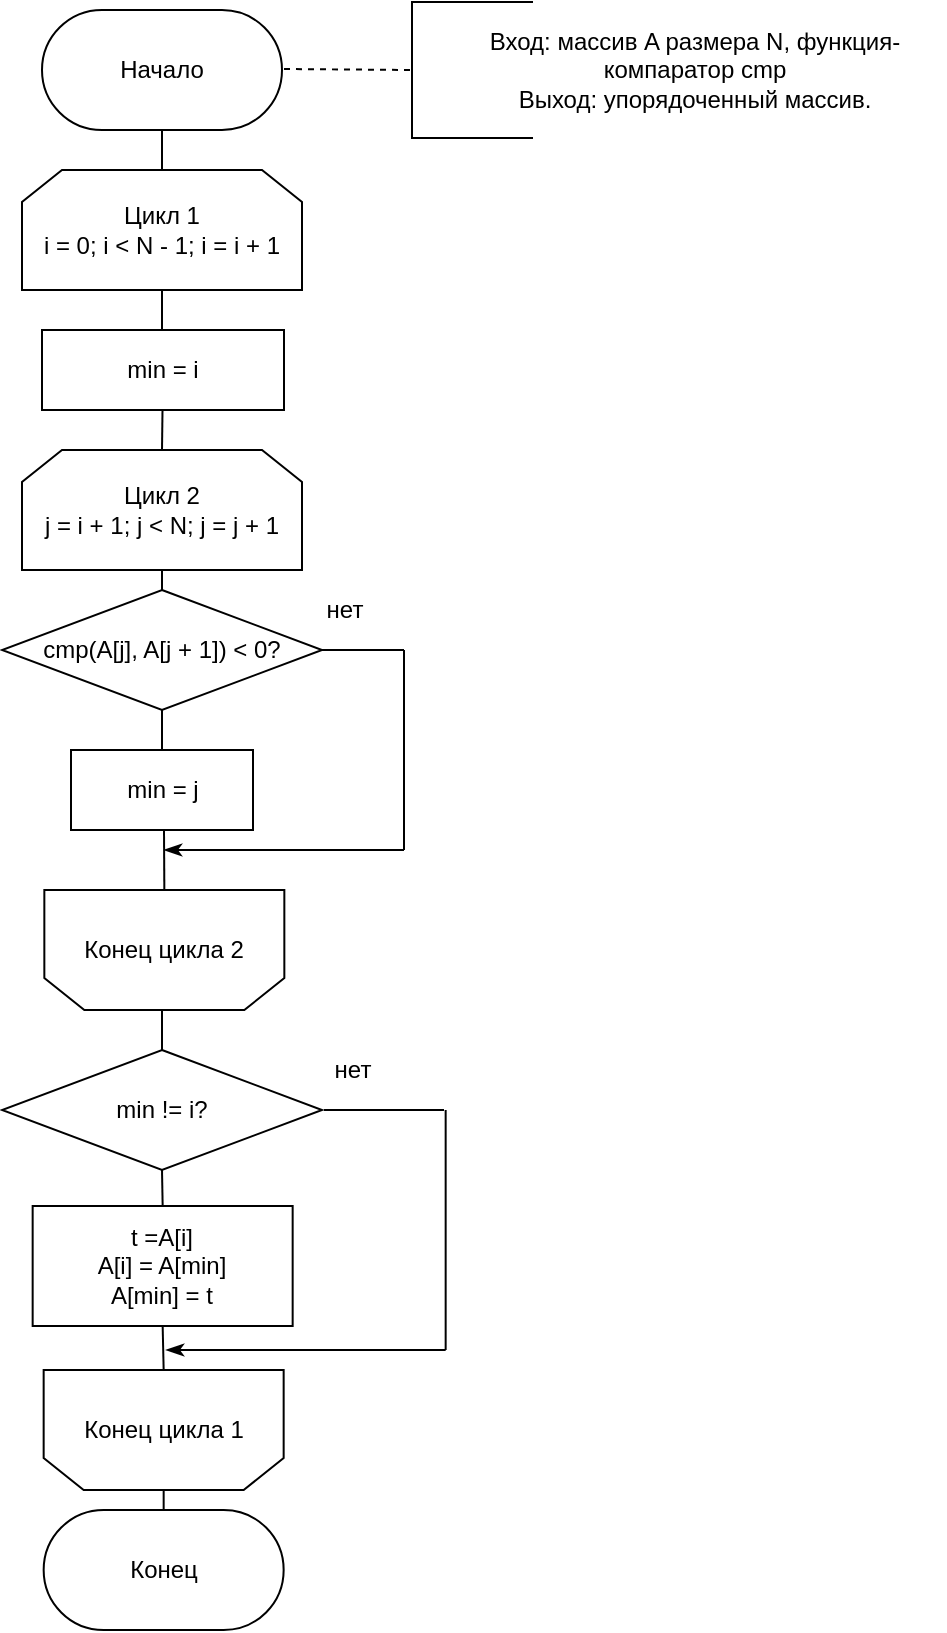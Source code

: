 <mxfile version="15.2.7" type="device"><diagram id="PKrw68s-FcHz-RrZCr9i" name="Page-1"><mxGraphModel dx="1024" dy="592" grid="1" gridSize="10" guides="1" tooltips="1" connect="1" arrows="1" fold="1" page="1" pageScale="1" pageWidth="827" pageHeight="1169" math="0" shadow="0"><root><mxCell id="0"/><mxCell id="1" parent="0"/><mxCell id="Gvd8Ezxa3fLg7O33Pl0G-1" value="Начало" style="rounded=1;whiteSpace=wrap;html=1;arcSize=50;" parent="1" vertex="1"><mxGeometry x="319" y="330" width="120" height="60" as="geometry"/></mxCell><mxCell id="Gvd8Ezxa3fLg7O33Pl0G-6" value="Вход: массив A размера N, функция-компаратор cmp&lt;br&gt;Выход: упорядоченный массив." style="text;html=1;strokeColor=none;fillColor=none;align=center;verticalAlign=middle;whiteSpace=wrap;rounded=0;" parent="1" vertex="1"><mxGeometry x="520" y="340" width="250.5" height="40" as="geometry"/></mxCell><mxCell id="Gvd8Ezxa3fLg7O33Pl0G-21" value="Цикл 1&lt;br&gt;i = 0; i &amp;lt; N - 1; i = i + 1" style="shape=loopLimit;whiteSpace=wrap;html=1;" parent="1" vertex="1"><mxGeometry x="309" y="410" width="140" height="60" as="geometry"/></mxCell><mxCell id="Gvd8Ezxa3fLg7O33Pl0G-23" value="Цикл 2&lt;br&gt;j = i + 1; j &amp;lt; N; j = j + 1" style="shape=loopLimit;whiteSpace=wrap;html=1;" parent="1" vertex="1"><mxGeometry x="309" y="550" width="140" height="60" as="geometry"/></mxCell><mxCell id="Gvd8Ezxa3fLg7O33Pl0G-24" value="" style="endArrow=none;html=1;" parent="1" edge="1"><mxGeometry width="50" height="50" relative="1" as="geometry"><mxPoint x="379" y="470" as="sourcePoint"/><mxPoint x="379" y="490" as="targetPoint"/></mxGeometry></mxCell><mxCell id="Gvd8Ezxa3fLg7O33Pl0G-33" value="Конец цикла 1" style="shape=loopLimit;whiteSpace=wrap;html=1;direction=west;" parent="1" vertex="1"><mxGeometry x="319.83" y="1010" width="120" height="60" as="geometry"/></mxCell><mxCell id="Gvd8Ezxa3fLg7O33Pl0G-34" value="" style="endArrow=none;html=1;" parent="1" edge="1"><mxGeometry width="50" height="50" relative="1" as="geometry"><mxPoint x="379" y="800" as="sourcePoint"/><mxPoint x="379" y="830" as="targetPoint"/></mxGeometry></mxCell><mxCell id="Gvd8Ezxa3fLg7O33Pl0G-37" value="Конец" style="rounded=1;whiteSpace=wrap;html=1;arcSize=50;" parent="1" vertex="1"><mxGeometry x="319.83" y="1080" width="120" height="60" as="geometry"/></mxCell><mxCell id="0_4maYhnPL10zYVSgDUe-3" value="" style="endArrow=none;html=1;entryX=0.5;entryY=1;entryDx=0;entryDy=0;exitX=0.5;exitY=0;exitDx=0;exitDy=0;" parent="1" source="Gvd8Ezxa3fLg7O33Pl0G-21" target="Gvd8Ezxa3fLg7O33Pl0G-1" edge="1"><mxGeometry width="50" height="50" relative="1" as="geometry"><mxPoint x="500" y="390" as="sourcePoint"/><mxPoint x="379" y="395" as="targetPoint"/></mxGeometry></mxCell><mxCell id="7Xwj2gsnW8v6YeENi7_U-1" value="Конец цикла 2" style="shape=loopLimit;whiteSpace=wrap;html=1;direction=west;" parent="1" vertex="1"><mxGeometry x="320.17" y="770" width="120" height="60" as="geometry"/></mxCell><mxCell id="7Xwj2gsnW8v6YeENi7_U-6" value="" style="shape=partialRectangle;whiteSpace=wrap;html=1;bottom=1;right=1;left=1;top=0;fillColor=none;routingCenterX=-0.5;rotation=90;" parent="1" vertex="1"><mxGeometry x="500" y="330" width="68" height="60" as="geometry"/></mxCell><mxCell id="7Xwj2gsnW8v6YeENi7_U-9" value="" style="endArrow=none;dashed=1;html=1;entryX=0.5;entryY=1;entryDx=0;entryDy=0;" parent="1" target="7Xwj2gsnW8v6YeENi7_U-6" edge="1"><mxGeometry width="50" height="50" relative="1" as="geometry"><mxPoint x="440" y="359.5" as="sourcePoint"/><mxPoint x="480" y="360" as="targetPoint"/></mxGeometry></mxCell><mxCell id="9delEhP6rtj-FSDuxbmw-2" value="сmp(A[j], A[j + 1]) &amp;lt; 0?" style="rhombus;whiteSpace=wrap;html=1;" parent="1" vertex="1"><mxGeometry x="299" y="620" width="160" height="60" as="geometry"/></mxCell><mxCell id="9delEhP6rtj-FSDuxbmw-3" value="&lt;div&gt;min = j&lt;/div&gt;" style="rounded=0;whiteSpace=wrap;html=1;" parent="1" vertex="1"><mxGeometry x="333.5" y="700" width="91" height="40" as="geometry"/></mxCell><mxCell id="3LmspF7h4GIca9VuLEeH-1" value="min = i" style="rounded=0;whiteSpace=wrap;html=1;" parent="1" vertex="1"><mxGeometry x="319" y="490" width="121" height="40" as="geometry"/></mxCell><mxCell id="3LmspF7h4GIca9VuLEeH-19" value="min != i?" style="rhombus;whiteSpace=wrap;html=1;" parent="1" vertex="1"><mxGeometry x="299" y="850" width="160" height="60" as="geometry"/></mxCell><mxCell id="3LmspF7h4GIca9VuLEeH-26" value="" style="endArrow=none;html=1;" parent="1" edge="1"><mxGeometry width="50" height="50" relative="1" as="geometry"><mxPoint x="520.83" y="880" as="sourcePoint"/><mxPoint x="520.83" y="1000" as="targetPoint"/></mxGeometry></mxCell><mxCell id="3LmspF7h4GIca9VuLEeH-32" value="" style="endArrow=none;html=1;" parent="1" edge="1"><mxGeometry width="50" height="50" relative="1" as="geometry"><mxPoint x="460" y="880" as="sourcePoint"/><mxPoint x="520" y="880" as="targetPoint"/></mxGeometry></mxCell><mxCell id="3LmspF7h4GIca9VuLEeH-33" value="" style="endArrow=classicThin;html=1;endFill=1;" parent="1" edge="1"><mxGeometry width="50" height="50" relative="1" as="geometry"><mxPoint x="520.83" y="1000" as="sourcePoint"/><mxPoint x="381" y="1000" as="targetPoint"/></mxGeometry></mxCell><mxCell id="3LmspF7h4GIca9VuLEeH-39" value="" style="endArrow=none;html=1;exitX=0.5;exitY=0;exitDx=0;exitDy=0;entryX=0.5;entryY=1;entryDx=0;entryDy=0;" parent="1" source="9delEhP6rtj-FSDuxbmw-2" target="Gvd8Ezxa3fLg7O33Pl0G-23" edge="1"><mxGeometry width="50" height="50" relative="1" as="geometry"><mxPoint x="340" y="620" as="sourcePoint"/><mxPoint x="390" y="570" as="targetPoint"/></mxGeometry></mxCell><mxCell id="3LmspF7h4GIca9VuLEeH-42" value="" style="endArrow=none;html=1;entryX=0.5;entryY=0;entryDx=0;entryDy=0;" parent="1" source="3LmspF7h4GIca9VuLEeH-1" target="Gvd8Ezxa3fLg7O33Pl0G-23" edge="1"><mxGeometry width="50" height="50" relative="1" as="geometry"><mxPoint x="360" y="650" as="sourcePoint"/><mxPoint x="410" y="600" as="targetPoint"/></mxGeometry></mxCell><mxCell id="RD4hZ0p_tXnNDpj8PjFR-1" value="&lt;div&gt;t =A[i]&lt;/div&gt;&lt;div&gt;A[i] = A[min]&lt;/div&gt;&lt;div&gt;A[min] = t&lt;/div&gt;" style="rounded=0;whiteSpace=wrap;html=1;" parent="1" vertex="1"><mxGeometry x="314.33" y="928" width="130" height="60" as="geometry"/></mxCell><mxCell id="RD4hZ0p_tXnNDpj8PjFR-3" value="" style="endArrow=none;html=1;entryX=0.5;entryY=1;entryDx=0;entryDy=0;exitX=0.5;exitY=0;exitDx=0;exitDy=0;" parent="1" source="9delEhP6rtj-FSDuxbmw-3" target="9delEhP6rtj-FSDuxbmw-2" edge="1"><mxGeometry width="50" height="50" relative="1" as="geometry"><mxPoint x="440" y="770" as="sourcePoint"/><mxPoint x="490" y="720" as="targetPoint"/></mxGeometry></mxCell><mxCell id="RD4hZ0p_tXnNDpj8PjFR-4" value="" style="endArrow=none;html=1;entryX=1;entryY=0.5;entryDx=0;entryDy=0;" parent="1" target="9delEhP6rtj-FSDuxbmw-2" edge="1"><mxGeometry width="50" height="50" relative="1" as="geometry"><mxPoint x="500" y="650" as="sourcePoint"/><mxPoint x="490" y="720" as="targetPoint"/></mxGeometry></mxCell><mxCell id="RD4hZ0p_tXnNDpj8PjFR-5" value="" style="endArrow=none;html=1;" parent="1" edge="1"><mxGeometry width="50" height="50" relative="1" as="geometry"><mxPoint x="500" y="750" as="sourcePoint"/><mxPoint x="500" y="650" as="targetPoint"/></mxGeometry></mxCell><mxCell id="RD4hZ0p_tXnNDpj8PjFR-6" value="" style="endArrow=classicThin;html=1;endFill=1;" parent="1" edge="1"><mxGeometry width="50" height="50" relative="1" as="geometry"><mxPoint x="500" y="750" as="sourcePoint"/><mxPoint x="380" y="750" as="targetPoint"/></mxGeometry></mxCell><mxCell id="RD4hZ0p_tXnNDpj8PjFR-7" value="" style="endArrow=none;html=1;exitX=0.5;exitY=1;exitDx=0;exitDy=0;" parent="1" source="7Xwj2gsnW8v6YeENi7_U-1" edge="1"><mxGeometry width="50" height="50" relative="1" as="geometry"><mxPoint x="440" y="770" as="sourcePoint"/><mxPoint x="380" y="740" as="targetPoint"/></mxGeometry></mxCell><mxCell id="RD4hZ0p_tXnNDpj8PjFR-11" value="" style="endArrow=none;html=1;entryX=0.5;entryY=1;entryDx=0;entryDy=0;exitX=0.5;exitY=0;exitDx=0;exitDy=0;" parent="1" source="3LmspF7h4GIca9VuLEeH-19" edge="1"><mxGeometry width="50" height="50" relative="1" as="geometry"><mxPoint x="419" y="950" as="sourcePoint"/><mxPoint x="379" y="830" as="targetPoint"/></mxGeometry></mxCell><mxCell id="RD4hZ0p_tXnNDpj8PjFR-12" value="" style="endArrow=none;html=1;entryX=0.5;entryY=1;entryDx=0;entryDy=0;exitX=0.5;exitY=0;exitDx=0;exitDy=0;" parent="1" source="RD4hZ0p_tXnNDpj8PjFR-1" target="3LmspF7h4GIca9VuLEeH-19" edge="1"><mxGeometry width="50" height="50" relative="1" as="geometry"><mxPoint x="419" y="1020" as="sourcePoint"/><mxPoint x="469" y="970" as="targetPoint"/></mxGeometry></mxCell><mxCell id="RD4hZ0p_tXnNDpj8PjFR-13" value="" style="endArrow=none;html=1;entryX=0.5;entryY=1;entryDx=0;entryDy=0;exitX=0.5;exitY=1;exitDx=0;exitDy=0;" parent="1" source="Gvd8Ezxa3fLg7O33Pl0G-33" target="RD4hZ0p_tXnNDpj8PjFR-1" edge="1"><mxGeometry width="50" height="50" relative="1" as="geometry"><mxPoint x="419" y="1060" as="sourcePoint"/><mxPoint x="469" y="1010" as="targetPoint"/></mxGeometry></mxCell><mxCell id="RD4hZ0p_tXnNDpj8PjFR-14" value="" style="endArrow=none;html=1;entryX=0.5;entryY=0;entryDx=0;entryDy=0;exitX=0.5;exitY=0;exitDx=0;exitDy=0;" parent="1" source="Gvd8Ezxa3fLg7O33Pl0G-37" target="Gvd8Ezxa3fLg7O33Pl0G-33" edge="1"><mxGeometry width="50" height="50" relative="1" as="geometry"><mxPoint x="449" y="1070" as="sourcePoint"/><mxPoint x="499" y="1020" as="targetPoint"/></mxGeometry></mxCell><mxCell id="8PXhslVJobP7oz9n3S9H-1" value="нет" style="text;html=1;align=center;verticalAlign=middle;resizable=0;points=[];autosize=1;strokeColor=none;fillColor=none;" parent="1" vertex="1"><mxGeometry x="455" y="620" width="30" height="20" as="geometry"/></mxCell><mxCell id="8PXhslVJobP7oz9n3S9H-2" value="нет" style="text;html=1;align=center;verticalAlign=middle;resizable=0;points=[];autosize=1;strokeColor=none;fillColor=none;" parent="1" vertex="1"><mxGeometry x="459" y="850" width="30" height="20" as="geometry"/></mxCell></root></mxGraphModel></diagram></mxfile>